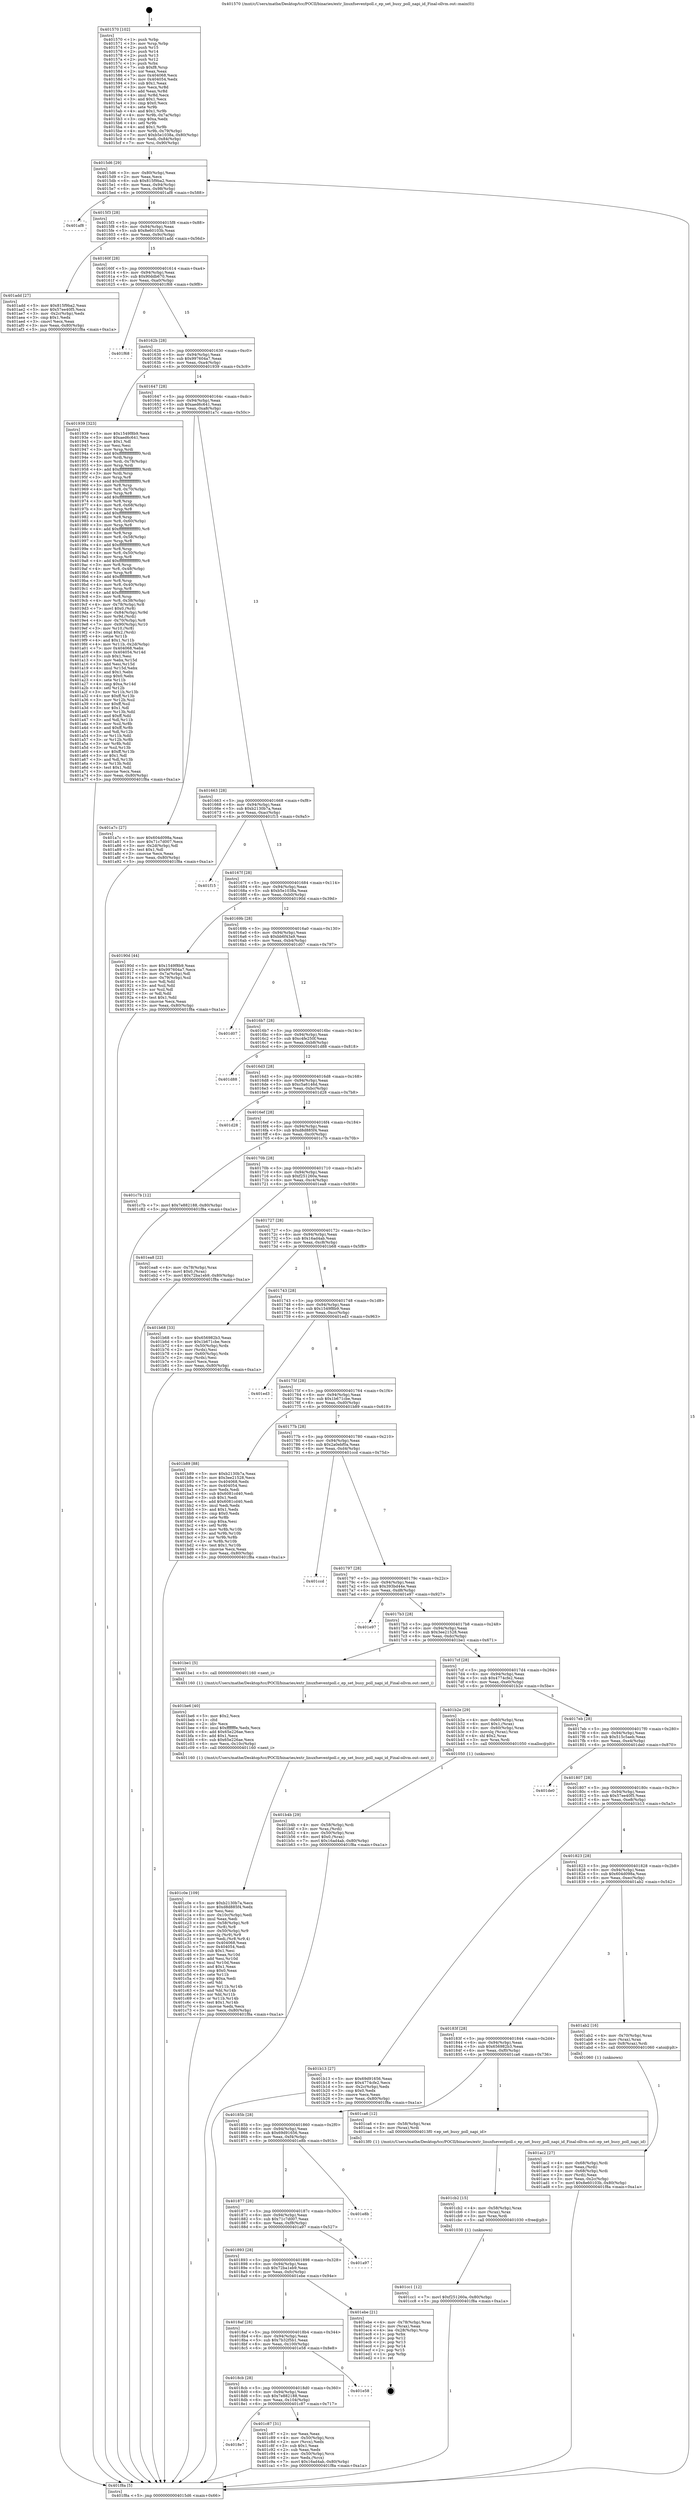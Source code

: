 digraph "0x401570" {
  label = "0x401570 (/mnt/c/Users/mathe/Desktop/tcc/POCII/binaries/extr_linuxfseventpoll.c_ep_set_busy_poll_napi_id_Final-ollvm.out::main(0))"
  labelloc = "t"
  node[shape=record]

  Entry [label="",width=0.3,height=0.3,shape=circle,fillcolor=black,style=filled]
  "0x4015d6" [label="{
     0x4015d6 [29]\l
     | [instrs]\l
     &nbsp;&nbsp;0x4015d6 \<+3\>: mov -0x80(%rbp),%eax\l
     &nbsp;&nbsp;0x4015d9 \<+2\>: mov %eax,%ecx\l
     &nbsp;&nbsp;0x4015db \<+6\>: sub $0x815f9ba2,%ecx\l
     &nbsp;&nbsp;0x4015e1 \<+6\>: mov %eax,-0x94(%rbp)\l
     &nbsp;&nbsp;0x4015e7 \<+6\>: mov %ecx,-0x98(%rbp)\l
     &nbsp;&nbsp;0x4015ed \<+6\>: je 0000000000401af8 \<main+0x588\>\l
  }"]
  "0x401af8" [label="{
     0x401af8\l
  }", style=dashed]
  "0x4015f3" [label="{
     0x4015f3 [28]\l
     | [instrs]\l
     &nbsp;&nbsp;0x4015f3 \<+5\>: jmp 00000000004015f8 \<main+0x88\>\l
     &nbsp;&nbsp;0x4015f8 \<+6\>: mov -0x94(%rbp),%eax\l
     &nbsp;&nbsp;0x4015fe \<+5\>: sub $0x8e60103b,%eax\l
     &nbsp;&nbsp;0x401603 \<+6\>: mov %eax,-0x9c(%rbp)\l
     &nbsp;&nbsp;0x401609 \<+6\>: je 0000000000401add \<main+0x56d\>\l
  }"]
  Exit [label="",width=0.3,height=0.3,shape=circle,fillcolor=black,style=filled,peripheries=2]
  "0x401add" [label="{
     0x401add [27]\l
     | [instrs]\l
     &nbsp;&nbsp;0x401add \<+5\>: mov $0x815f9ba2,%eax\l
     &nbsp;&nbsp;0x401ae2 \<+5\>: mov $0x57ee40f5,%ecx\l
     &nbsp;&nbsp;0x401ae7 \<+3\>: mov -0x2c(%rbp),%edx\l
     &nbsp;&nbsp;0x401aea \<+3\>: cmp $0x1,%edx\l
     &nbsp;&nbsp;0x401aed \<+3\>: cmovl %ecx,%eax\l
     &nbsp;&nbsp;0x401af0 \<+3\>: mov %eax,-0x80(%rbp)\l
     &nbsp;&nbsp;0x401af3 \<+5\>: jmp 0000000000401f8a \<main+0xa1a\>\l
  }"]
  "0x40160f" [label="{
     0x40160f [28]\l
     | [instrs]\l
     &nbsp;&nbsp;0x40160f \<+5\>: jmp 0000000000401614 \<main+0xa4\>\l
     &nbsp;&nbsp;0x401614 \<+6\>: mov -0x94(%rbp),%eax\l
     &nbsp;&nbsp;0x40161a \<+5\>: sub $0x90ddb670,%eax\l
     &nbsp;&nbsp;0x40161f \<+6\>: mov %eax,-0xa0(%rbp)\l
     &nbsp;&nbsp;0x401625 \<+6\>: je 0000000000401f68 \<main+0x9f8\>\l
  }"]
  "0x401cc1" [label="{
     0x401cc1 [12]\l
     | [instrs]\l
     &nbsp;&nbsp;0x401cc1 \<+7\>: movl $0xf251260a,-0x80(%rbp)\l
     &nbsp;&nbsp;0x401cc8 \<+5\>: jmp 0000000000401f8a \<main+0xa1a\>\l
  }"]
  "0x401f68" [label="{
     0x401f68\l
  }", style=dashed]
  "0x40162b" [label="{
     0x40162b [28]\l
     | [instrs]\l
     &nbsp;&nbsp;0x40162b \<+5\>: jmp 0000000000401630 \<main+0xc0\>\l
     &nbsp;&nbsp;0x401630 \<+6\>: mov -0x94(%rbp),%eax\l
     &nbsp;&nbsp;0x401636 \<+5\>: sub $0x997604a7,%eax\l
     &nbsp;&nbsp;0x40163b \<+6\>: mov %eax,-0xa4(%rbp)\l
     &nbsp;&nbsp;0x401641 \<+6\>: je 0000000000401939 \<main+0x3c9\>\l
  }"]
  "0x401cb2" [label="{
     0x401cb2 [15]\l
     | [instrs]\l
     &nbsp;&nbsp;0x401cb2 \<+4\>: mov -0x58(%rbp),%rax\l
     &nbsp;&nbsp;0x401cb6 \<+3\>: mov (%rax),%rax\l
     &nbsp;&nbsp;0x401cb9 \<+3\>: mov %rax,%rdi\l
     &nbsp;&nbsp;0x401cbc \<+5\>: call 0000000000401030 \<free@plt\>\l
     | [calls]\l
     &nbsp;&nbsp;0x401030 \{1\} (unknown)\l
  }"]
  "0x401939" [label="{
     0x401939 [323]\l
     | [instrs]\l
     &nbsp;&nbsp;0x401939 \<+5\>: mov $0x1549f8b9,%eax\l
     &nbsp;&nbsp;0x40193e \<+5\>: mov $0xaed6c641,%ecx\l
     &nbsp;&nbsp;0x401943 \<+2\>: mov $0x1,%dl\l
     &nbsp;&nbsp;0x401945 \<+2\>: xor %esi,%esi\l
     &nbsp;&nbsp;0x401947 \<+3\>: mov %rsp,%rdi\l
     &nbsp;&nbsp;0x40194a \<+4\>: add $0xfffffffffffffff0,%rdi\l
     &nbsp;&nbsp;0x40194e \<+3\>: mov %rdi,%rsp\l
     &nbsp;&nbsp;0x401951 \<+4\>: mov %rdi,-0x78(%rbp)\l
     &nbsp;&nbsp;0x401955 \<+3\>: mov %rsp,%rdi\l
     &nbsp;&nbsp;0x401958 \<+4\>: add $0xfffffffffffffff0,%rdi\l
     &nbsp;&nbsp;0x40195c \<+3\>: mov %rdi,%rsp\l
     &nbsp;&nbsp;0x40195f \<+3\>: mov %rsp,%r8\l
     &nbsp;&nbsp;0x401962 \<+4\>: add $0xfffffffffffffff0,%r8\l
     &nbsp;&nbsp;0x401966 \<+3\>: mov %r8,%rsp\l
     &nbsp;&nbsp;0x401969 \<+4\>: mov %r8,-0x70(%rbp)\l
     &nbsp;&nbsp;0x40196d \<+3\>: mov %rsp,%r8\l
     &nbsp;&nbsp;0x401970 \<+4\>: add $0xfffffffffffffff0,%r8\l
     &nbsp;&nbsp;0x401974 \<+3\>: mov %r8,%rsp\l
     &nbsp;&nbsp;0x401977 \<+4\>: mov %r8,-0x68(%rbp)\l
     &nbsp;&nbsp;0x40197b \<+3\>: mov %rsp,%r8\l
     &nbsp;&nbsp;0x40197e \<+4\>: add $0xfffffffffffffff0,%r8\l
     &nbsp;&nbsp;0x401982 \<+3\>: mov %r8,%rsp\l
     &nbsp;&nbsp;0x401985 \<+4\>: mov %r8,-0x60(%rbp)\l
     &nbsp;&nbsp;0x401989 \<+3\>: mov %rsp,%r8\l
     &nbsp;&nbsp;0x40198c \<+4\>: add $0xfffffffffffffff0,%r8\l
     &nbsp;&nbsp;0x401990 \<+3\>: mov %r8,%rsp\l
     &nbsp;&nbsp;0x401993 \<+4\>: mov %r8,-0x58(%rbp)\l
     &nbsp;&nbsp;0x401997 \<+3\>: mov %rsp,%r8\l
     &nbsp;&nbsp;0x40199a \<+4\>: add $0xfffffffffffffff0,%r8\l
     &nbsp;&nbsp;0x40199e \<+3\>: mov %r8,%rsp\l
     &nbsp;&nbsp;0x4019a1 \<+4\>: mov %r8,-0x50(%rbp)\l
     &nbsp;&nbsp;0x4019a5 \<+3\>: mov %rsp,%r8\l
     &nbsp;&nbsp;0x4019a8 \<+4\>: add $0xfffffffffffffff0,%r8\l
     &nbsp;&nbsp;0x4019ac \<+3\>: mov %r8,%rsp\l
     &nbsp;&nbsp;0x4019af \<+4\>: mov %r8,-0x48(%rbp)\l
     &nbsp;&nbsp;0x4019b3 \<+3\>: mov %rsp,%r8\l
     &nbsp;&nbsp;0x4019b6 \<+4\>: add $0xfffffffffffffff0,%r8\l
     &nbsp;&nbsp;0x4019ba \<+3\>: mov %r8,%rsp\l
     &nbsp;&nbsp;0x4019bd \<+4\>: mov %r8,-0x40(%rbp)\l
     &nbsp;&nbsp;0x4019c1 \<+3\>: mov %rsp,%r8\l
     &nbsp;&nbsp;0x4019c4 \<+4\>: add $0xfffffffffffffff0,%r8\l
     &nbsp;&nbsp;0x4019c8 \<+3\>: mov %r8,%rsp\l
     &nbsp;&nbsp;0x4019cb \<+4\>: mov %r8,-0x38(%rbp)\l
     &nbsp;&nbsp;0x4019cf \<+4\>: mov -0x78(%rbp),%r8\l
     &nbsp;&nbsp;0x4019d3 \<+7\>: movl $0x0,(%r8)\l
     &nbsp;&nbsp;0x4019da \<+7\>: mov -0x84(%rbp),%r9d\l
     &nbsp;&nbsp;0x4019e1 \<+3\>: mov %r9d,(%rdi)\l
     &nbsp;&nbsp;0x4019e4 \<+4\>: mov -0x70(%rbp),%r8\l
     &nbsp;&nbsp;0x4019e8 \<+7\>: mov -0x90(%rbp),%r10\l
     &nbsp;&nbsp;0x4019ef \<+3\>: mov %r10,(%r8)\l
     &nbsp;&nbsp;0x4019f2 \<+3\>: cmpl $0x2,(%rdi)\l
     &nbsp;&nbsp;0x4019f5 \<+4\>: setne %r11b\l
     &nbsp;&nbsp;0x4019f9 \<+4\>: and $0x1,%r11b\l
     &nbsp;&nbsp;0x4019fd \<+4\>: mov %r11b,-0x2d(%rbp)\l
     &nbsp;&nbsp;0x401a01 \<+7\>: mov 0x404068,%ebx\l
     &nbsp;&nbsp;0x401a08 \<+8\>: mov 0x404054,%r14d\l
     &nbsp;&nbsp;0x401a10 \<+3\>: sub $0x1,%esi\l
     &nbsp;&nbsp;0x401a13 \<+3\>: mov %ebx,%r15d\l
     &nbsp;&nbsp;0x401a16 \<+3\>: add %esi,%r15d\l
     &nbsp;&nbsp;0x401a19 \<+4\>: imul %r15d,%ebx\l
     &nbsp;&nbsp;0x401a1d \<+3\>: and $0x1,%ebx\l
     &nbsp;&nbsp;0x401a20 \<+3\>: cmp $0x0,%ebx\l
     &nbsp;&nbsp;0x401a23 \<+4\>: sete %r11b\l
     &nbsp;&nbsp;0x401a27 \<+4\>: cmp $0xa,%r14d\l
     &nbsp;&nbsp;0x401a2b \<+4\>: setl %r12b\l
     &nbsp;&nbsp;0x401a2f \<+3\>: mov %r11b,%r13b\l
     &nbsp;&nbsp;0x401a32 \<+4\>: xor $0xff,%r13b\l
     &nbsp;&nbsp;0x401a36 \<+3\>: mov %r12b,%sil\l
     &nbsp;&nbsp;0x401a39 \<+4\>: xor $0xff,%sil\l
     &nbsp;&nbsp;0x401a3d \<+3\>: xor $0x1,%dl\l
     &nbsp;&nbsp;0x401a40 \<+3\>: mov %r13b,%dil\l
     &nbsp;&nbsp;0x401a43 \<+4\>: and $0xff,%dil\l
     &nbsp;&nbsp;0x401a47 \<+3\>: and %dl,%r11b\l
     &nbsp;&nbsp;0x401a4a \<+3\>: mov %sil,%r8b\l
     &nbsp;&nbsp;0x401a4d \<+4\>: and $0xff,%r8b\l
     &nbsp;&nbsp;0x401a51 \<+3\>: and %dl,%r12b\l
     &nbsp;&nbsp;0x401a54 \<+3\>: or %r11b,%dil\l
     &nbsp;&nbsp;0x401a57 \<+3\>: or %r12b,%r8b\l
     &nbsp;&nbsp;0x401a5a \<+3\>: xor %r8b,%dil\l
     &nbsp;&nbsp;0x401a5d \<+3\>: or %sil,%r13b\l
     &nbsp;&nbsp;0x401a60 \<+4\>: xor $0xff,%r13b\l
     &nbsp;&nbsp;0x401a64 \<+3\>: or $0x1,%dl\l
     &nbsp;&nbsp;0x401a67 \<+3\>: and %dl,%r13b\l
     &nbsp;&nbsp;0x401a6a \<+3\>: or %r13b,%dil\l
     &nbsp;&nbsp;0x401a6d \<+4\>: test $0x1,%dil\l
     &nbsp;&nbsp;0x401a71 \<+3\>: cmovne %ecx,%eax\l
     &nbsp;&nbsp;0x401a74 \<+3\>: mov %eax,-0x80(%rbp)\l
     &nbsp;&nbsp;0x401a77 \<+5\>: jmp 0000000000401f8a \<main+0xa1a\>\l
  }"]
  "0x401647" [label="{
     0x401647 [28]\l
     | [instrs]\l
     &nbsp;&nbsp;0x401647 \<+5\>: jmp 000000000040164c \<main+0xdc\>\l
     &nbsp;&nbsp;0x40164c \<+6\>: mov -0x94(%rbp),%eax\l
     &nbsp;&nbsp;0x401652 \<+5\>: sub $0xaed6c641,%eax\l
     &nbsp;&nbsp;0x401657 \<+6\>: mov %eax,-0xa8(%rbp)\l
     &nbsp;&nbsp;0x40165d \<+6\>: je 0000000000401a7c \<main+0x50c\>\l
  }"]
  "0x4018e7" [label="{
     0x4018e7\l
  }", style=dashed]
  "0x401a7c" [label="{
     0x401a7c [27]\l
     | [instrs]\l
     &nbsp;&nbsp;0x401a7c \<+5\>: mov $0x604d098a,%eax\l
     &nbsp;&nbsp;0x401a81 \<+5\>: mov $0x71c7d007,%ecx\l
     &nbsp;&nbsp;0x401a86 \<+3\>: mov -0x2d(%rbp),%dl\l
     &nbsp;&nbsp;0x401a89 \<+3\>: test $0x1,%dl\l
     &nbsp;&nbsp;0x401a8c \<+3\>: cmovne %ecx,%eax\l
     &nbsp;&nbsp;0x401a8f \<+3\>: mov %eax,-0x80(%rbp)\l
     &nbsp;&nbsp;0x401a92 \<+5\>: jmp 0000000000401f8a \<main+0xa1a\>\l
  }"]
  "0x401663" [label="{
     0x401663 [28]\l
     | [instrs]\l
     &nbsp;&nbsp;0x401663 \<+5\>: jmp 0000000000401668 \<main+0xf8\>\l
     &nbsp;&nbsp;0x401668 \<+6\>: mov -0x94(%rbp),%eax\l
     &nbsp;&nbsp;0x40166e \<+5\>: sub $0xb2130b7a,%eax\l
     &nbsp;&nbsp;0x401673 \<+6\>: mov %eax,-0xac(%rbp)\l
     &nbsp;&nbsp;0x401679 \<+6\>: je 0000000000401f15 \<main+0x9a5\>\l
  }"]
  "0x401c87" [label="{
     0x401c87 [31]\l
     | [instrs]\l
     &nbsp;&nbsp;0x401c87 \<+2\>: xor %eax,%eax\l
     &nbsp;&nbsp;0x401c89 \<+4\>: mov -0x50(%rbp),%rcx\l
     &nbsp;&nbsp;0x401c8d \<+2\>: mov (%rcx),%edx\l
     &nbsp;&nbsp;0x401c8f \<+3\>: sub $0x1,%eax\l
     &nbsp;&nbsp;0x401c92 \<+2\>: sub %eax,%edx\l
     &nbsp;&nbsp;0x401c94 \<+4\>: mov -0x50(%rbp),%rcx\l
     &nbsp;&nbsp;0x401c98 \<+2\>: mov %edx,(%rcx)\l
     &nbsp;&nbsp;0x401c9a \<+7\>: movl $0x16ad4ab,-0x80(%rbp)\l
     &nbsp;&nbsp;0x401ca1 \<+5\>: jmp 0000000000401f8a \<main+0xa1a\>\l
  }"]
  "0x401f15" [label="{
     0x401f15\l
  }", style=dashed]
  "0x40167f" [label="{
     0x40167f [28]\l
     | [instrs]\l
     &nbsp;&nbsp;0x40167f \<+5\>: jmp 0000000000401684 \<main+0x114\>\l
     &nbsp;&nbsp;0x401684 \<+6\>: mov -0x94(%rbp),%eax\l
     &nbsp;&nbsp;0x40168a \<+5\>: sub $0xb5e1038a,%eax\l
     &nbsp;&nbsp;0x40168f \<+6\>: mov %eax,-0xb0(%rbp)\l
     &nbsp;&nbsp;0x401695 \<+6\>: je 000000000040190d \<main+0x39d\>\l
  }"]
  "0x4018cb" [label="{
     0x4018cb [28]\l
     | [instrs]\l
     &nbsp;&nbsp;0x4018cb \<+5\>: jmp 00000000004018d0 \<main+0x360\>\l
     &nbsp;&nbsp;0x4018d0 \<+6\>: mov -0x94(%rbp),%eax\l
     &nbsp;&nbsp;0x4018d6 \<+5\>: sub $0x7e882188,%eax\l
     &nbsp;&nbsp;0x4018db \<+6\>: mov %eax,-0x104(%rbp)\l
     &nbsp;&nbsp;0x4018e1 \<+6\>: je 0000000000401c87 \<main+0x717\>\l
  }"]
  "0x40190d" [label="{
     0x40190d [44]\l
     | [instrs]\l
     &nbsp;&nbsp;0x40190d \<+5\>: mov $0x1549f8b9,%eax\l
     &nbsp;&nbsp;0x401912 \<+5\>: mov $0x997604a7,%ecx\l
     &nbsp;&nbsp;0x401917 \<+3\>: mov -0x7a(%rbp),%dl\l
     &nbsp;&nbsp;0x40191a \<+4\>: mov -0x79(%rbp),%sil\l
     &nbsp;&nbsp;0x40191e \<+3\>: mov %dl,%dil\l
     &nbsp;&nbsp;0x401921 \<+3\>: and %sil,%dil\l
     &nbsp;&nbsp;0x401924 \<+3\>: xor %sil,%dl\l
     &nbsp;&nbsp;0x401927 \<+3\>: or %dl,%dil\l
     &nbsp;&nbsp;0x40192a \<+4\>: test $0x1,%dil\l
     &nbsp;&nbsp;0x40192e \<+3\>: cmovne %ecx,%eax\l
     &nbsp;&nbsp;0x401931 \<+3\>: mov %eax,-0x80(%rbp)\l
     &nbsp;&nbsp;0x401934 \<+5\>: jmp 0000000000401f8a \<main+0xa1a\>\l
  }"]
  "0x40169b" [label="{
     0x40169b [28]\l
     | [instrs]\l
     &nbsp;&nbsp;0x40169b \<+5\>: jmp 00000000004016a0 \<main+0x130\>\l
     &nbsp;&nbsp;0x4016a0 \<+6\>: mov -0x94(%rbp),%eax\l
     &nbsp;&nbsp;0x4016a6 \<+5\>: sub $0xbb6f43a9,%eax\l
     &nbsp;&nbsp;0x4016ab \<+6\>: mov %eax,-0xb4(%rbp)\l
     &nbsp;&nbsp;0x4016b1 \<+6\>: je 0000000000401d07 \<main+0x797\>\l
  }"]
  "0x401f8a" [label="{
     0x401f8a [5]\l
     | [instrs]\l
     &nbsp;&nbsp;0x401f8a \<+5\>: jmp 00000000004015d6 \<main+0x66\>\l
  }"]
  "0x401570" [label="{
     0x401570 [102]\l
     | [instrs]\l
     &nbsp;&nbsp;0x401570 \<+1\>: push %rbp\l
     &nbsp;&nbsp;0x401571 \<+3\>: mov %rsp,%rbp\l
     &nbsp;&nbsp;0x401574 \<+2\>: push %r15\l
     &nbsp;&nbsp;0x401576 \<+2\>: push %r14\l
     &nbsp;&nbsp;0x401578 \<+2\>: push %r13\l
     &nbsp;&nbsp;0x40157a \<+2\>: push %r12\l
     &nbsp;&nbsp;0x40157c \<+1\>: push %rbx\l
     &nbsp;&nbsp;0x40157d \<+7\>: sub $0xf8,%rsp\l
     &nbsp;&nbsp;0x401584 \<+2\>: xor %eax,%eax\l
     &nbsp;&nbsp;0x401586 \<+7\>: mov 0x404068,%ecx\l
     &nbsp;&nbsp;0x40158d \<+7\>: mov 0x404054,%edx\l
     &nbsp;&nbsp;0x401594 \<+3\>: sub $0x1,%eax\l
     &nbsp;&nbsp;0x401597 \<+3\>: mov %ecx,%r8d\l
     &nbsp;&nbsp;0x40159a \<+3\>: add %eax,%r8d\l
     &nbsp;&nbsp;0x40159d \<+4\>: imul %r8d,%ecx\l
     &nbsp;&nbsp;0x4015a1 \<+3\>: and $0x1,%ecx\l
     &nbsp;&nbsp;0x4015a4 \<+3\>: cmp $0x0,%ecx\l
     &nbsp;&nbsp;0x4015a7 \<+4\>: sete %r9b\l
     &nbsp;&nbsp;0x4015ab \<+4\>: and $0x1,%r9b\l
     &nbsp;&nbsp;0x4015af \<+4\>: mov %r9b,-0x7a(%rbp)\l
     &nbsp;&nbsp;0x4015b3 \<+3\>: cmp $0xa,%edx\l
     &nbsp;&nbsp;0x4015b6 \<+4\>: setl %r9b\l
     &nbsp;&nbsp;0x4015ba \<+4\>: and $0x1,%r9b\l
     &nbsp;&nbsp;0x4015be \<+4\>: mov %r9b,-0x79(%rbp)\l
     &nbsp;&nbsp;0x4015c2 \<+7\>: movl $0xb5e1038a,-0x80(%rbp)\l
     &nbsp;&nbsp;0x4015c9 \<+6\>: mov %edi,-0x84(%rbp)\l
     &nbsp;&nbsp;0x4015cf \<+7\>: mov %rsi,-0x90(%rbp)\l
  }"]
  "0x401e58" [label="{
     0x401e58\l
  }", style=dashed]
  "0x4018af" [label="{
     0x4018af [28]\l
     | [instrs]\l
     &nbsp;&nbsp;0x4018af \<+5\>: jmp 00000000004018b4 \<main+0x344\>\l
     &nbsp;&nbsp;0x4018b4 \<+6\>: mov -0x94(%rbp),%eax\l
     &nbsp;&nbsp;0x4018ba \<+5\>: sub $0x7b32f5b1,%eax\l
     &nbsp;&nbsp;0x4018bf \<+6\>: mov %eax,-0x100(%rbp)\l
     &nbsp;&nbsp;0x4018c5 \<+6\>: je 0000000000401e58 \<main+0x8e8\>\l
  }"]
  "0x401d07" [label="{
     0x401d07\l
  }", style=dashed]
  "0x4016b7" [label="{
     0x4016b7 [28]\l
     | [instrs]\l
     &nbsp;&nbsp;0x4016b7 \<+5\>: jmp 00000000004016bc \<main+0x14c\>\l
     &nbsp;&nbsp;0x4016bc \<+6\>: mov -0x94(%rbp),%eax\l
     &nbsp;&nbsp;0x4016c2 \<+5\>: sub $0xc4fe250f,%eax\l
     &nbsp;&nbsp;0x4016c7 \<+6\>: mov %eax,-0xb8(%rbp)\l
     &nbsp;&nbsp;0x4016cd \<+6\>: je 0000000000401d88 \<main+0x818\>\l
  }"]
  "0x401ebe" [label="{
     0x401ebe [21]\l
     | [instrs]\l
     &nbsp;&nbsp;0x401ebe \<+4\>: mov -0x78(%rbp),%rax\l
     &nbsp;&nbsp;0x401ec2 \<+2\>: mov (%rax),%eax\l
     &nbsp;&nbsp;0x401ec4 \<+4\>: lea -0x28(%rbp),%rsp\l
     &nbsp;&nbsp;0x401ec8 \<+1\>: pop %rbx\l
     &nbsp;&nbsp;0x401ec9 \<+2\>: pop %r12\l
     &nbsp;&nbsp;0x401ecb \<+2\>: pop %r13\l
     &nbsp;&nbsp;0x401ecd \<+2\>: pop %r14\l
     &nbsp;&nbsp;0x401ecf \<+2\>: pop %r15\l
     &nbsp;&nbsp;0x401ed1 \<+1\>: pop %rbp\l
     &nbsp;&nbsp;0x401ed2 \<+1\>: ret\l
  }"]
  "0x401d88" [label="{
     0x401d88\l
  }", style=dashed]
  "0x4016d3" [label="{
     0x4016d3 [28]\l
     | [instrs]\l
     &nbsp;&nbsp;0x4016d3 \<+5\>: jmp 00000000004016d8 \<main+0x168\>\l
     &nbsp;&nbsp;0x4016d8 \<+6\>: mov -0x94(%rbp),%eax\l
     &nbsp;&nbsp;0x4016de \<+5\>: sub $0xc5a6146d,%eax\l
     &nbsp;&nbsp;0x4016e3 \<+6\>: mov %eax,-0xbc(%rbp)\l
     &nbsp;&nbsp;0x4016e9 \<+6\>: je 0000000000401d28 \<main+0x7b8\>\l
  }"]
  "0x401893" [label="{
     0x401893 [28]\l
     | [instrs]\l
     &nbsp;&nbsp;0x401893 \<+5\>: jmp 0000000000401898 \<main+0x328\>\l
     &nbsp;&nbsp;0x401898 \<+6\>: mov -0x94(%rbp),%eax\l
     &nbsp;&nbsp;0x40189e \<+5\>: sub $0x72ba1eb9,%eax\l
     &nbsp;&nbsp;0x4018a3 \<+6\>: mov %eax,-0xfc(%rbp)\l
     &nbsp;&nbsp;0x4018a9 \<+6\>: je 0000000000401ebe \<main+0x94e\>\l
  }"]
  "0x401d28" [label="{
     0x401d28\l
  }", style=dashed]
  "0x4016ef" [label="{
     0x4016ef [28]\l
     | [instrs]\l
     &nbsp;&nbsp;0x4016ef \<+5\>: jmp 00000000004016f4 \<main+0x184\>\l
     &nbsp;&nbsp;0x4016f4 \<+6\>: mov -0x94(%rbp),%eax\l
     &nbsp;&nbsp;0x4016fa \<+5\>: sub $0xd8d885f4,%eax\l
     &nbsp;&nbsp;0x4016ff \<+6\>: mov %eax,-0xc0(%rbp)\l
     &nbsp;&nbsp;0x401705 \<+6\>: je 0000000000401c7b \<main+0x70b\>\l
  }"]
  "0x401a97" [label="{
     0x401a97\l
  }", style=dashed]
  "0x401c7b" [label="{
     0x401c7b [12]\l
     | [instrs]\l
     &nbsp;&nbsp;0x401c7b \<+7\>: movl $0x7e882188,-0x80(%rbp)\l
     &nbsp;&nbsp;0x401c82 \<+5\>: jmp 0000000000401f8a \<main+0xa1a\>\l
  }"]
  "0x40170b" [label="{
     0x40170b [28]\l
     | [instrs]\l
     &nbsp;&nbsp;0x40170b \<+5\>: jmp 0000000000401710 \<main+0x1a0\>\l
     &nbsp;&nbsp;0x401710 \<+6\>: mov -0x94(%rbp),%eax\l
     &nbsp;&nbsp;0x401716 \<+5\>: sub $0xf251260a,%eax\l
     &nbsp;&nbsp;0x40171b \<+6\>: mov %eax,-0xc4(%rbp)\l
     &nbsp;&nbsp;0x401721 \<+6\>: je 0000000000401ea8 \<main+0x938\>\l
  }"]
  "0x401877" [label="{
     0x401877 [28]\l
     | [instrs]\l
     &nbsp;&nbsp;0x401877 \<+5\>: jmp 000000000040187c \<main+0x30c\>\l
     &nbsp;&nbsp;0x40187c \<+6\>: mov -0x94(%rbp),%eax\l
     &nbsp;&nbsp;0x401882 \<+5\>: sub $0x71c7d007,%eax\l
     &nbsp;&nbsp;0x401887 \<+6\>: mov %eax,-0xf8(%rbp)\l
     &nbsp;&nbsp;0x40188d \<+6\>: je 0000000000401a97 \<main+0x527\>\l
  }"]
  "0x401ea8" [label="{
     0x401ea8 [22]\l
     | [instrs]\l
     &nbsp;&nbsp;0x401ea8 \<+4\>: mov -0x78(%rbp),%rax\l
     &nbsp;&nbsp;0x401eac \<+6\>: movl $0x0,(%rax)\l
     &nbsp;&nbsp;0x401eb2 \<+7\>: movl $0x72ba1eb9,-0x80(%rbp)\l
     &nbsp;&nbsp;0x401eb9 \<+5\>: jmp 0000000000401f8a \<main+0xa1a\>\l
  }"]
  "0x401727" [label="{
     0x401727 [28]\l
     | [instrs]\l
     &nbsp;&nbsp;0x401727 \<+5\>: jmp 000000000040172c \<main+0x1bc\>\l
     &nbsp;&nbsp;0x40172c \<+6\>: mov -0x94(%rbp),%eax\l
     &nbsp;&nbsp;0x401732 \<+5\>: sub $0x16ad4ab,%eax\l
     &nbsp;&nbsp;0x401737 \<+6\>: mov %eax,-0xc8(%rbp)\l
     &nbsp;&nbsp;0x40173d \<+6\>: je 0000000000401b68 \<main+0x5f8\>\l
  }"]
  "0x401e8b" [label="{
     0x401e8b\l
  }", style=dashed]
  "0x401b68" [label="{
     0x401b68 [33]\l
     | [instrs]\l
     &nbsp;&nbsp;0x401b68 \<+5\>: mov $0x656982b3,%eax\l
     &nbsp;&nbsp;0x401b6d \<+5\>: mov $0x1b671cbe,%ecx\l
     &nbsp;&nbsp;0x401b72 \<+4\>: mov -0x50(%rbp),%rdx\l
     &nbsp;&nbsp;0x401b76 \<+2\>: mov (%rdx),%esi\l
     &nbsp;&nbsp;0x401b78 \<+4\>: mov -0x60(%rbp),%rdx\l
     &nbsp;&nbsp;0x401b7c \<+2\>: cmp (%rdx),%esi\l
     &nbsp;&nbsp;0x401b7e \<+3\>: cmovl %ecx,%eax\l
     &nbsp;&nbsp;0x401b81 \<+3\>: mov %eax,-0x80(%rbp)\l
     &nbsp;&nbsp;0x401b84 \<+5\>: jmp 0000000000401f8a \<main+0xa1a\>\l
  }"]
  "0x401743" [label="{
     0x401743 [28]\l
     | [instrs]\l
     &nbsp;&nbsp;0x401743 \<+5\>: jmp 0000000000401748 \<main+0x1d8\>\l
     &nbsp;&nbsp;0x401748 \<+6\>: mov -0x94(%rbp),%eax\l
     &nbsp;&nbsp;0x40174e \<+5\>: sub $0x1549f8b9,%eax\l
     &nbsp;&nbsp;0x401753 \<+6\>: mov %eax,-0xcc(%rbp)\l
     &nbsp;&nbsp;0x401759 \<+6\>: je 0000000000401ed3 \<main+0x963\>\l
  }"]
  "0x40185b" [label="{
     0x40185b [28]\l
     | [instrs]\l
     &nbsp;&nbsp;0x40185b \<+5\>: jmp 0000000000401860 \<main+0x2f0\>\l
     &nbsp;&nbsp;0x401860 \<+6\>: mov -0x94(%rbp),%eax\l
     &nbsp;&nbsp;0x401866 \<+5\>: sub $0x69d91656,%eax\l
     &nbsp;&nbsp;0x40186b \<+6\>: mov %eax,-0xf4(%rbp)\l
     &nbsp;&nbsp;0x401871 \<+6\>: je 0000000000401e8b \<main+0x91b\>\l
  }"]
  "0x401ed3" [label="{
     0x401ed3\l
  }", style=dashed]
  "0x40175f" [label="{
     0x40175f [28]\l
     | [instrs]\l
     &nbsp;&nbsp;0x40175f \<+5\>: jmp 0000000000401764 \<main+0x1f4\>\l
     &nbsp;&nbsp;0x401764 \<+6\>: mov -0x94(%rbp),%eax\l
     &nbsp;&nbsp;0x40176a \<+5\>: sub $0x1b671cbe,%eax\l
     &nbsp;&nbsp;0x40176f \<+6\>: mov %eax,-0xd0(%rbp)\l
     &nbsp;&nbsp;0x401775 \<+6\>: je 0000000000401b89 \<main+0x619\>\l
  }"]
  "0x401ca6" [label="{
     0x401ca6 [12]\l
     | [instrs]\l
     &nbsp;&nbsp;0x401ca6 \<+4\>: mov -0x58(%rbp),%rax\l
     &nbsp;&nbsp;0x401caa \<+3\>: mov (%rax),%rdi\l
     &nbsp;&nbsp;0x401cad \<+5\>: call 00000000004013f0 \<ep_set_busy_poll_napi_id\>\l
     | [calls]\l
     &nbsp;&nbsp;0x4013f0 \{1\} (/mnt/c/Users/mathe/Desktop/tcc/POCII/binaries/extr_linuxfseventpoll.c_ep_set_busy_poll_napi_id_Final-ollvm.out::ep_set_busy_poll_napi_id)\l
  }"]
  "0x401b89" [label="{
     0x401b89 [88]\l
     | [instrs]\l
     &nbsp;&nbsp;0x401b89 \<+5\>: mov $0xb2130b7a,%eax\l
     &nbsp;&nbsp;0x401b8e \<+5\>: mov $0x3ee21528,%ecx\l
     &nbsp;&nbsp;0x401b93 \<+7\>: mov 0x404068,%edx\l
     &nbsp;&nbsp;0x401b9a \<+7\>: mov 0x404054,%esi\l
     &nbsp;&nbsp;0x401ba1 \<+2\>: mov %edx,%edi\l
     &nbsp;&nbsp;0x401ba3 \<+6\>: sub $0x6081cd40,%edi\l
     &nbsp;&nbsp;0x401ba9 \<+3\>: sub $0x1,%edi\l
     &nbsp;&nbsp;0x401bac \<+6\>: add $0x6081cd40,%edi\l
     &nbsp;&nbsp;0x401bb2 \<+3\>: imul %edi,%edx\l
     &nbsp;&nbsp;0x401bb5 \<+3\>: and $0x1,%edx\l
     &nbsp;&nbsp;0x401bb8 \<+3\>: cmp $0x0,%edx\l
     &nbsp;&nbsp;0x401bbb \<+4\>: sete %r8b\l
     &nbsp;&nbsp;0x401bbf \<+3\>: cmp $0xa,%esi\l
     &nbsp;&nbsp;0x401bc2 \<+4\>: setl %r9b\l
     &nbsp;&nbsp;0x401bc6 \<+3\>: mov %r8b,%r10b\l
     &nbsp;&nbsp;0x401bc9 \<+3\>: and %r9b,%r10b\l
     &nbsp;&nbsp;0x401bcc \<+3\>: xor %r9b,%r8b\l
     &nbsp;&nbsp;0x401bcf \<+3\>: or %r8b,%r10b\l
     &nbsp;&nbsp;0x401bd2 \<+4\>: test $0x1,%r10b\l
     &nbsp;&nbsp;0x401bd6 \<+3\>: cmovne %ecx,%eax\l
     &nbsp;&nbsp;0x401bd9 \<+3\>: mov %eax,-0x80(%rbp)\l
     &nbsp;&nbsp;0x401bdc \<+5\>: jmp 0000000000401f8a \<main+0xa1a\>\l
  }"]
  "0x40177b" [label="{
     0x40177b [28]\l
     | [instrs]\l
     &nbsp;&nbsp;0x40177b \<+5\>: jmp 0000000000401780 \<main+0x210\>\l
     &nbsp;&nbsp;0x401780 \<+6\>: mov -0x94(%rbp),%eax\l
     &nbsp;&nbsp;0x401786 \<+5\>: sub $0x2a0ebf0a,%eax\l
     &nbsp;&nbsp;0x40178b \<+6\>: mov %eax,-0xd4(%rbp)\l
     &nbsp;&nbsp;0x401791 \<+6\>: je 0000000000401ccd \<main+0x75d\>\l
  }"]
  "0x401c0e" [label="{
     0x401c0e [109]\l
     | [instrs]\l
     &nbsp;&nbsp;0x401c0e \<+5\>: mov $0xb2130b7a,%ecx\l
     &nbsp;&nbsp;0x401c13 \<+5\>: mov $0xd8d885f4,%edx\l
     &nbsp;&nbsp;0x401c18 \<+2\>: xor %esi,%esi\l
     &nbsp;&nbsp;0x401c1a \<+6\>: mov -0x10c(%rbp),%edi\l
     &nbsp;&nbsp;0x401c20 \<+3\>: imul %eax,%edi\l
     &nbsp;&nbsp;0x401c23 \<+4\>: mov -0x58(%rbp),%r8\l
     &nbsp;&nbsp;0x401c27 \<+3\>: mov (%r8),%r8\l
     &nbsp;&nbsp;0x401c2a \<+4\>: mov -0x50(%rbp),%r9\l
     &nbsp;&nbsp;0x401c2e \<+3\>: movslq (%r9),%r9\l
     &nbsp;&nbsp;0x401c31 \<+4\>: mov %edi,(%r8,%r9,4)\l
     &nbsp;&nbsp;0x401c35 \<+7\>: mov 0x404068,%eax\l
     &nbsp;&nbsp;0x401c3c \<+7\>: mov 0x404054,%edi\l
     &nbsp;&nbsp;0x401c43 \<+3\>: sub $0x1,%esi\l
     &nbsp;&nbsp;0x401c46 \<+3\>: mov %eax,%r10d\l
     &nbsp;&nbsp;0x401c49 \<+3\>: add %esi,%r10d\l
     &nbsp;&nbsp;0x401c4c \<+4\>: imul %r10d,%eax\l
     &nbsp;&nbsp;0x401c50 \<+3\>: and $0x1,%eax\l
     &nbsp;&nbsp;0x401c53 \<+3\>: cmp $0x0,%eax\l
     &nbsp;&nbsp;0x401c56 \<+4\>: sete %r11b\l
     &nbsp;&nbsp;0x401c5a \<+3\>: cmp $0xa,%edi\l
     &nbsp;&nbsp;0x401c5d \<+3\>: setl %bl\l
     &nbsp;&nbsp;0x401c60 \<+3\>: mov %r11b,%r14b\l
     &nbsp;&nbsp;0x401c63 \<+3\>: and %bl,%r14b\l
     &nbsp;&nbsp;0x401c66 \<+3\>: xor %bl,%r11b\l
     &nbsp;&nbsp;0x401c69 \<+3\>: or %r11b,%r14b\l
     &nbsp;&nbsp;0x401c6c \<+4\>: test $0x1,%r14b\l
     &nbsp;&nbsp;0x401c70 \<+3\>: cmovne %edx,%ecx\l
     &nbsp;&nbsp;0x401c73 \<+3\>: mov %ecx,-0x80(%rbp)\l
     &nbsp;&nbsp;0x401c76 \<+5\>: jmp 0000000000401f8a \<main+0xa1a\>\l
  }"]
  "0x401ccd" [label="{
     0x401ccd\l
  }", style=dashed]
  "0x401797" [label="{
     0x401797 [28]\l
     | [instrs]\l
     &nbsp;&nbsp;0x401797 \<+5\>: jmp 000000000040179c \<main+0x22c\>\l
     &nbsp;&nbsp;0x40179c \<+6\>: mov -0x94(%rbp),%eax\l
     &nbsp;&nbsp;0x4017a2 \<+5\>: sub $0x393bd44e,%eax\l
     &nbsp;&nbsp;0x4017a7 \<+6\>: mov %eax,-0xd8(%rbp)\l
     &nbsp;&nbsp;0x4017ad \<+6\>: je 0000000000401e97 \<main+0x927\>\l
  }"]
  "0x401be6" [label="{
     0x401be6 [40]\l
     | [instrs]\l
     &nbsp;&nbsp;0x401be6 \<+5\>: mov $0x2,%ecx\l
     &nbsp;&nbsp;0x401beb \<+1\>: cltd\l
     &nbsp;&nbsp;0x401bec \<+2\>: idiv %ecx\l
     &nbsp;&nbsp;0x401bee \<+6\>: imul $0xfffffffe,%edx,%ecx\l
     &nbsp;&nbsp;0x401bf4 \<+6\>: add $0x65e226ae,%ecx\l
     &nbsp;&nbsp;0x401bfa \<+3\>: add $0x1,%ecx\l
     &nbsp;&nbsp;0x401bfd \<+6\>: sub $0x65e226ae,%ecx\l
     &nbsp;&nbsp;0x401c03 \<+6\>: mov %ecx,-0x10c(%rbp)\l
     &nbsp;&nbsp;0x401c09 \<+5\>: call 0000000000401160 \<next_i\>\l
     | [calls]\l
     &nbsp;&nbsp;0x401160 \{1\} (/mnt/c/Users/mathe/Desktop/tcc/POCII/binaries/extr_linuxfseventpoll.c_ep_set_busy_poll_napi_id_Final-ollvm.out::next_i)\l
  }"]
  "0x401e97" [label="{
     0x401e97\l
  }", style=dashed]
  "0x4017b3" [label="{
     0x4017b3 [28]\l
     | [instrs]\l
     &nbsp;&nbsp;0x4017b3 \<+5\>: jmp 00000000004017b8 \<main+0x248\>\l
     &nbsp;&nbsp;0x4017b8 \<+6\>: mov -0x94(%rbp),%eax\l
     &nbsp;&nbsp;0x4017be \<+5\>: sub $0x3ee21528,%eax\l
     &nbsp;&nbsp;0x4017c3 \<+6\>: mov %eax,-0xdc(%rbp)\l
     &nbsp;&nbsp;0x4017c9 \<+6\>: je 0000000000401be1 \<main+0x671\>\l
  }"]
  "0x401b4b" [label="{
     0x401b4b [29]\l
     | [instrs]\l
     &nbsp;&nbsp;0x401b4b \<+4\>: mov -0x58(%rbp),%rdi\l
     &nbsp;&nbsp;0x401b4f \<+3\>: mov %rax,(%rdi)\l
     &nbsp;&nbsp;0x401b52 \<+4\>: mov -0x50(%rbp),%rax\l
     &nbsp;&nbsp;0x401b56 \<+6\>: movl $0x0,(%rax)\l
     &nbsp;&nbsp;0x401b5c \<+7\>: movl $0x16ad4ab,-0x80(%rbp)\l
     &nbsp;&nbsp;0x401b63 \<+5\>: jmp 0000000000401f8a \<main+0xa1a\>\l
  }"]
  "0x401be1" [label="{
     0x401be1 [5]\l
     | [instrs]\l
     &nbsp;&nbsp;0x401be1 \<+5\>: call 0000000000401160 \<next_i\>\l
     | [calls]\l
     &nbsp;&nbsp;0x401160 \{1\} (/mnt/c/Users/mathe/Desktop/tcc/POCII/binaries/extr_linuxfseventpoll.c_ep_set_busy_poll_napi_id_Final-ollvm.out::next_i)\l
  }"]
  "0x4017cf" [label="{
     0x4017cf [28]\l
     | [instrs]\l
     &nbsp;&nbsp;0x4017cf \<+5\>: jmp 00000000004017d4 \<main+0x264\>\l
     &nbsp;&nbsp;0x4017d4 \<+6\>: mov -0x94(%rbp),%eax\l
     &nbsp;&nbsp;0x4017da \<+5\>: sub $0x4774cfe2,%eax\l
     &nbsp;&nbsp;0x4017df \<+6\>: mov %eax,-0xe0(%rbp)\l
     &nbsp;&nbsp;0x4017e5 \<+6\>: je 0000000000401b2e \<main+0x5be\>\l
  }"]
  "0x401ac2" [label="{
     0x401ac2 [27]\l
     | [instrs]\l
     &nbsp;&nbsp;0x401ac2 \<+4\>: mov -0x68(%rbp),%rdi\l
     &nbsp;&nbsp;0x401ac6 \<+2\>: mov %eax,(%rdi)\l
     &nbsp;&nbsp;0x401ac8 \<+4\>: mov -0x68(%rbp),%rdi\l
     &nbsp;&nbsp;0x401acc \<+2\>: mov (%rdi),%eax\l
     &nbsp;&nbsp;0x401ace \<+3\>: mov %eax,-0x2c(%rbp)\l
     &nbsp;&nbsp;0x401ad1 \<+7\>: movl $0x8e60103b,-0x80(%rbp)\l
     &nbsp;&nbsp;0x401ad8 \<+5\>: jmp 0000000000401f8a \<main+0xa1a\>\l
  }"]
  "0x401b2e" [label="{
     0x401b2e [29]\l
     | [instrs]\l
     &nbsp;&nbsp;0x401b2e \<+4\>: mov -0x60(%rbp),%rax\l
     &nbsp;&nbsp;0x401b32 \<+6\>: movl $0x1,(%rax)\l
     &nbsp;&nbsp;0x401b38 \<+4\>: mov -0x60(%rbp),%rax\l
     &nbsp;&nbsp;0x401b3c \<+3\>: movslq (%rax),%rax\l
     &nbsp;&nbsp;0x401b3f \<+4\>: shl $0x2,%rax\l
     &nbsp;&nbsp;0x401b43 \<+3\>: mov %rax,%rdi\l
     &nbsp;&nbsp;0x401b46 \<+5\>: call 0000000000401050 \<malloc@plt\>\l
     | [calls]\l
     &nbsp;&nbsp;0x401050 \{1\} (unknown)\l
  }"]
  "0x4017eb" [label="{
     0x4017eb [28]\l
     | [instrs]\l
     &nbsp;&nbsp;0x4017eb \<+5\>: jmp 00000000004017f0 \<main+0x280\>\l
     &nbsp;&nbsp;0x4017f0 \<+6\>: mov -0x94(%rbp),%eax\l
     &nbsp;&nbsp;0x4017f6 \<+5\>: sub $0x515c5aeb,%eax\l
     &nbsp;&nbsp;0x4017fb \<+6\>: mov %eax,-0xe4(%rbp)\l
     &nbsp;&nbsp;0x401801 \<+6\>: je 0000000000401de0 \<main+0x870\>\l
  }"]
  "0x40183f" [label="{
     0x40183f [28]\l
     | [instrs]\l
     &nbsp;&nbsp;0x40183f \<+5\>: jmp 0000000000401844 \<main+0x2d4\>\l
     &nbsp;&nbsp;0x401844 \<+6\>: mov -0x94(%rbp),%eax\l
     &nbsp;&nbsp;0x40184a \<+5\>: sub $0x656982b3,%eax\l
     &nbsp;&nbsp;0x40184f \<+6\>: mov %eax,-0xf0(%rbp)\l
     &nbsp;&nbsp;0x401855 \<+6\>: je 0000000000401ca6 \<main+0x736\>\l
  }"]
  "0x401de0" [label="{
     0x401de0\l
  }", style=dashed]
  "0x401807" [label="{
     0x401807 [28]\l
     | [instrs]\l
     &nbsp;&nbsp;0x401807 \<+5\>: jmp 000000000040180c \<main+0x29c\>\l
     &nbsp;&nbsp;0x40180c \<+6\>: mov -0x94(%rbp),%eax\l
     &nbsp;&nbsp;0x401812 \<+5\>: sub $0x57ee40f5,%eax\l
     &nbsp;&nbsp;0x401817 \<+6\>: mov %eax,-0xe8(%rbp)\l
     &nbsp;&nbsp;0x40181d \<+6\>: je 0000000000401b13 \<main+0x5a3\>\l
  }"]
  "0x401ab2" [label="{
     0x401ab2 [16]\l
     | [instrs]\l
     &nbsp;&nbsp;0x401ab2 \<+4\>: mov -0x70(%rbp),%rax\l
     &nbsp;&nbsp;0x401ab6 \<+3\>: mov (%rax),%rax\l
     &nbsp;&nbsp;0x401ab9 \<+4\>: mov 0x8(%rax),%rdi\l
     &nbsp;&nbsp;0x401abd \<+5\>: call 0000000000401060 \<atoi@plt\>\l
     | [calls]\l
     &nbsp;&nbsp;0x401060 \{1\} (unknown)\l
  }"]
  "0x401b13" [label="{
     0x401b13 [27]\l
     | [instrs]\l
     &nbsp;&nbsp;0x401b13 \<+5\>: mov $0x69d91656,%eax\l
     &nbsp;&nbsp;0x401b18 \<+5\>: mov $0x4774cfe2,%ecx\l
     &nbsp;&nbsp;0x401b1d \<+3\>: mov -0x2c(%rbp),%edx\l
     &nbsp;&nbsp;0x401b20 \<+3\>: cmp $0x0,%edx\l
     &nbsp;&nbsp;0x401b23 \<+3\>: cmove %ecx,%eax\l
     &nbsp;&nbsp;0x401b26 \<+3\>: mov %eax,-0x80(%rbp)\l
     &nbsp;&nbsp;0x401b29 \<+5\>: jmp 0000000000401f8a \<main+0xa1a\>\l
  }"]
  "0x401823" [label="{
     0x401823 [28]\l
     | [instrs]\l
     &nbsp;&nbsp;0x401823 \<+5\>: jmp 0000000000401828 \<main+0x2b8\>\l
     &nbsp;&nbsp;0x401828 \<+6\>: mov -0x94(%rbp),%eax\l
     &nbsp;&nbsp;0x40182e \<+5\>: sub $0x604d098a,%eax\l
     &nbsp;&nbsp;0x401833 \<+6\>: mov %eax,-0xec(%rbp)\l
     &nbsp;&nbsp;0x401839 \<+6\>: je 0000000000401ab2 \<main+0x542\>\l
  }"]
  Entry -> "0x401570" [label=" 1"]
  "0x4015d6" -> "0x401af8" [label=" 0"]
  "0x4015d6" -> "0x4015f3" [label=" 16"]
  "0x401ebe" -> Exit [label=" 1"]
  "0x4015f3" -> "0x401add" [label=" 1"]
  "0x4015f3" -> "0x40160f" [label=" 15"]
  "0x401ea8" -> "0x401f8a" [label=" 1"]
  "0x40160f" -> "0x401f68" [label=" 0"]
  "0x40160f" -> "0x40162b" [label=" 15"]
  "0x401cc1" -> "0x401f8a" [label=" 1"]
  "0x40162b" -> "0x401939" [label=" 1"]
  "0x40162b" -> "0x401647" [label=" 14"]
  "0x401cb2" -> "0x401cc1" [label=" 1"]
  "0x401647" -> "0x401a7c" [label=" 1"]
  "0x401647" -> "0x401663" [label=" 13"]
  "0x401ca6" -> "0x401cb2" [label=" 1"]
  "0x401663" -> "0x401f15" [label=" 0"]
  "0x401663" -> "0x40167f" [label=" 13"]
  "0x401c87" -> "0x401f8a" [label=" 1"]
  "0x40167f" -> "0x40190d" [label=" 1"]
  "0x40167f" -> "0x40169b" [label=" 12"]
  "0x40190d" -> "0x401f8a" [label=" 1"]
  "0x401570" -> "0x4015d6" [label=" 1"]
  "0x401f8a" -> "0x4015d6" [label=" 15"]
  "0x4018cb" -> "0x401c87" [label=" 1"]
  "0x401939" -> "0x401f8a" [label=" 1"]
  "0x401a7c" -> "0x401f8a" [label=" 1"]
  "0x4018cb" -> "0x4018e7" [label=" 0"]
  "0x40169b" -> "0x401d07" [label=" 0"]
  "0x40169b" -> "0x4016b7" [label=" 12"]
  "0x4018af" -> "0x401e58" [label=" 0"]
  "0x4016b7" -> "0x401d88" [label=" 0"]
  "0x4016b7" -> "0x4016d3" [label=" 12"]
  "0x4018af" -> "0x4018cb" [label=" 1"]
  "0x4016d3" -> "0x401d28" [label=" 0"]
  "0x4016d3" -> "0x4016ef" [label=" 12"]
  "0x401893" -> "0x401ebe" [label=" 1"]
  "0x4016ef" -> "0x401c7b" [label=" 1"]
  "0x4016ef" -> "0x40170b" [label=" 11"]
  "0x401893" -> "0x4018af" [label=" 1"]
  "0x40170b" -> "0x401ea8" [label=" 1"]
  "0x40170b" -> "0x401727" [label=" 10"]
  "0x401877" -> "0x401a97" [label=" 0"]
  "0x401727" -> "0x401b68" [label=" 2"]
  "0x401727" -> "0x401743" [label=" 8"]
  "0x401877" -> "0x401893" [label=" 2"]
  "0x401743" -> "0x401ed3" [label=" 0"]
  "0x401743" -> "0x40175f" [label=" 8"]
  "0x40185b" -> "0x401e8b" [label=" 0"]
  "0x40175f" -> "0x401b89" [label=" 1"]
  "0x40175f" -> "0x40177b" [label=" 7"]
  "0x40185b" -> "0x401877" [label=" 2"]
  "0x40177b" -> "0x401ccd" [label=" 0"]
  "0x40177b" -> "0x401797" [label=" 7"]
  "0x40183f" -> "0x401ca6" [label=" 1"]
  "0x401797" -> "0x401e97" [label=" 0"]
  "0x401797" -> "0x4017b3" [label=" 7"]
  "0x40183f" -> "0x40185b" [label=" 2"]
  "0x4017b3" -> "0x401be1" [label=" 1"]
  "0x4017b3" -> "0x4017cf" [label=" 6"]
  "0x401c7b" -> "0x401f8a" [label=" 1"]
  "0x4017cf" -> "0x401b2e" [label=" 1"]
  "0x4017cf" -> "0x4017eb" [label=" 5"]
  "0x401c0e" -> "0x401f8a" [label=" 1"]
  "0x4017eb" -> "0x401de0" [label=" 0"]
  "0x4017eb" -> "0x401807" [label=" 5"]
  "0x401be6" -> "0x401c0e" [label=" 1"]
  "0x401807" -> "0x401b13" [label=" 1"]
  "0x401807" -> "0x401823" [label=" 4"]
  "0x401be1" -> "0x401be6" [label=" 1"]
  "0x401823" -> "0x401ab2" [label=" 1"]
  "0x401823" -> "0x40183f" [label=" 3"]
  "0x401ab2" -> "0x401ac2" [label=" 1"]
  "0x401ac2" -> "0x401f8a" [label=" 1"]
  "0x401add" -> "0x401f8a" [label=" 1"]
  "0x401b13" -> "0x401f8a" [label=" 1"]
  "0x401b2e" -> "0x401b4b" [label=" 1"]
  "0x401b4b" -> "0x401f8a" [label=" 1"]
  "0x401b68" -> "0x401f8a" [label=" 2"]
  "0x401b89" -> "0x401f8a" [label=" 1"]
}
